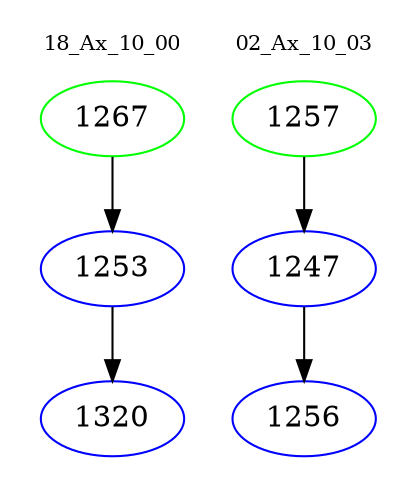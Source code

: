 digraph{
subgraph cluster_0 {
color = white
label = "18_Ax_10_00";
fontsize=10;
T0_1267 [label="1267", color="green"]
T0_1267 -> T0_1253 [color="black"]
T0_1253 [label="1253", color="blue"]
T0_1253 -> T0_1320 [color="black"]
T0_1320 [label="1320", color="blue"]
}
subgraph cluster_1 {
color = white
label = "02_Ax_10_03";
fontsize=10;
T1_1257 [label="1257", color="green"]
T1_1257 -> T1_1247 [color="black"]
T1_1247 [label="1247", color="blue"]
T1_1247 -> T1_1256 [color="black"]
T1_1256 [label="1256", color="blue"]
}
}
